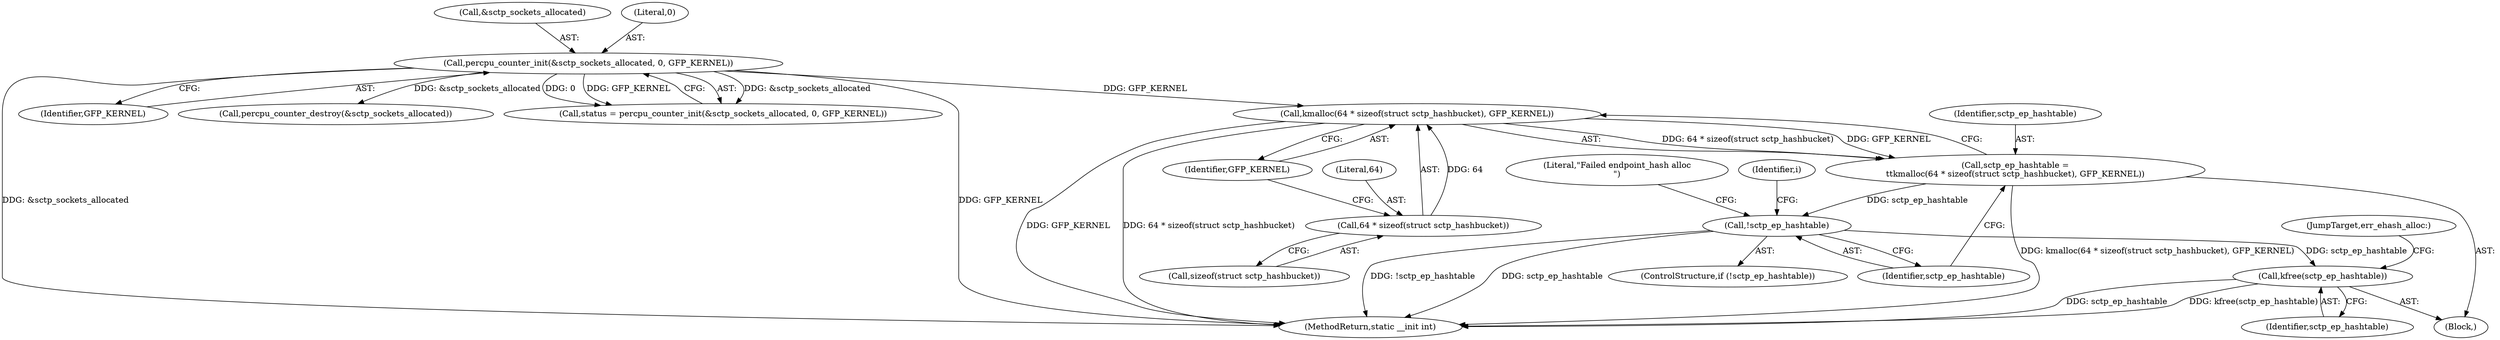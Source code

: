 digraph "0_linux_8e2d61e0aed2b7c4ecb35844fe07e0b2b762dee4_0@API" {
"1000380" [label="(Call,kmalloc(64 * sizeof(struct sctp_hashbucket), GFP_KERNEL))"];
"1000381" [label="(Call,64 * sizeof(struct sctp_hashbucket))"];
"1000158" [label="(Call,percpu_counter_init(&sctp_sockets_allocated, 0, GFP_KERNEL))"];
"1000378" [label="(Call,sctp_ep_hashtable =\n\t\tkmalloc(64 * sizeof(struct sctp_hashbucket), GFP_KERNEL))"];
"1000387" [label="(Call,!sctp_ep_hashtable)"];
"1000576" [label="(Call,kfree(sctp_ep_hashtable))"];
"1000162" [label="(Identifier,GFP_KERNEL)"];
"1000589" [label="(Call,percpu_counter_destroy(&sctp_sockets_allocated))"];
"1000577" [label="(Identifier,sctp_ep_hashtable)"];
"1000156" [label="(Call,status = percpu_counter_init(&sctp_sockets_allocated, 0, GFP_KERNEL))"];
"1000387" [label="(Call,!sctp_ep_hashtable)"];
"1000599" [label="(MethodReturn,static __init int)"];
"1000383" [label="(Call,sizeof(struct sctp_hashbucket))"];
"1000380" [label="(Call,kmalloc(64 * sizeof(struct sctp_hashbucket), GFP_KERNEL))"];
"1000112" [label="(Block,)"];
"1000576" [label="(Call,kfree(sctp_ep_hashtable))"];
"1000578" [label="(JumpTarget,err_ehash_alloc:)"];
"1000388" [label="(Identifier,sctp_ep_hashtable)"];
"1000159" [label="(Call,&sctp_sockets_allocated)"];
"1000161" [label="(Literal,0)"];
"1000391" [label="(Literal,\"Failed endpoint_hash alloc\n\")"];
"1000378" [label="(Call,sctp_ep_hashtable =\n\t\tkmalloc(64 * sizeof(struct sctp_hashbucket), GFP_KERNEL))"];
"1000379" [label="(Identifier,sctp_ep_hashtable)"];
"1000158" [label="(Call,percpu_counter_init(&sctp_sockets_allocated, 0, GFP_KERNEL))"];
"1000385" [label="(Identifier,GFP_KERNEL)"];
"1000381" [label="(Call,64 * sizeof(struct sctp_hashbucket))"];
"1000386" [label="(ControlStructure,if (!sctp_ep_hashtable))"];
"1000382" [label="(Literal,64)"];
"1000399" [label="(Identifier,i)"];
"1000380" -> "1000378"  [label="AST: "];
"1000380" -> "1000385"  [label="CFG: "];
"1000381" -> "1000380"  [label="AST: "];
"1000385" -> "1000380"  [label="AST: "];
"1000378" -> "1000380"  [label="CFG: "];
"1000380" -> "1000599"  [label="DDG: 64 * sizeof(struct sctp_hashbucket)"];
"1000380" -> "1000599"  [label="DDG: GFP_KERNEL"];
"1000380" -> "1000378"  [label="DDG: 64 * sizeof(struct sctp_hashbucket)"];
"1000380" -> "1000378"  [label="DDG: GFP_KERNEL"];
"1000381" -> "1000380"  [label="DDG: 64"];
"1000158" -> "1000380"  [label="DDG: GFP_KERNEL"];
"1000381" -> "1000383"  [label="CFG: "];
"1000382" -> "1000381"  [label="AST: "];
"1000383" -> "1000381"  [label="AST: "];
"1000385" -> "1000381"  [label="CFG: "];
"1000158" -> "1000156"  [label="AST: "];
"1000158" -> "1000162"  [label="CFG: "];
"1000159" -> "1000158"  [label="AST: "];
"1000161" -> "1000158"  [label="AST: "];
"1000162" -> "1000158"  [label="AST: "];
"1000156" -> "1000158"  [label="CFG: "];
"1000158" -> "1000599"  [label="DDG: &sctp_sockets_allocated"];
"1000158" -> "1000599"  [label="DDG: GFP_KERNEL"];
"1000158" -> "1000156"  [label="DDG: &sctp_sockets_allocated"];
"1000158" -> "1000156"  [label="DDG: 0"];
"1000158" -> "1000156"  [label="DDG: GFP_KERNEL"];
"1000158" -> "1000589"  [label="DDG: &sctp_sockets_allocated"];
"1000378" -> "1000112"  [label="AST: "];
"1000379" -> "1000378"  [label="AST: "];
"1000388" -> "1000378"  [label="CFG: "];
"1000378" -> "1000599"  [label="DDG: kmalloc(64 * sizeof(struct sctp_hashbucket), GFP_KERNEL)"];
"1000378" -> "1000387"  [label="DDG: sctp_ep_hashtable"];
"1000387" -> "1000386"  [label="AST: "];
"1000387" -> "1000388"  [label="CFG: "];
"1000388" -> "1000387"  [label="AST: "];
"1000391" -> "1000387"  [label="CFG: "];
"1000399" -> "1000387"  [label="CFG: "];
"1000387" -> "1000599"  [label="DDG: sctp_ep_hashtable"];
"1000387" -> "1000599"  [label="DDG: !sctp_ep_hashtable"];
"1000387" -> "1000576"  [label="DDG: sctp_ep_hashtable"];
"1000576" -> "1000112"  [label="AST: "];
"1000576" -> "1000577"  [label="CFG: "];
"1000577" -> "1000576"  [label="AST: "];
"1000578" -> "1000576"  [label="CFG: "];
"1000576" -> "1000599"  [label="DDG: sctp_ep_hashtable"];
"1000576" -> "1000599"  [label="DDG: kfree(sctp_ep_hashtable)"];
}
